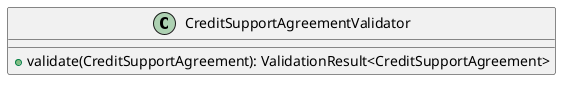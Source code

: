 @startuml

    class CreditSupportAgreementValidator [[CreditSupportAgreementValidator.html]] {
        +validate(CreditSupportAgreement): ValidationResult<CreditSupportAgreement>
    }

@enduml
